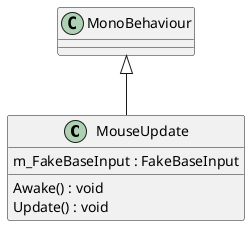 @startuml
class MouseUpdate {
    m_FakeBaseInput : FakeBaseInput
    Awake() : void
    Update() : void
}
MonoBehaviour <|-- MouseUpdate
@enduml
